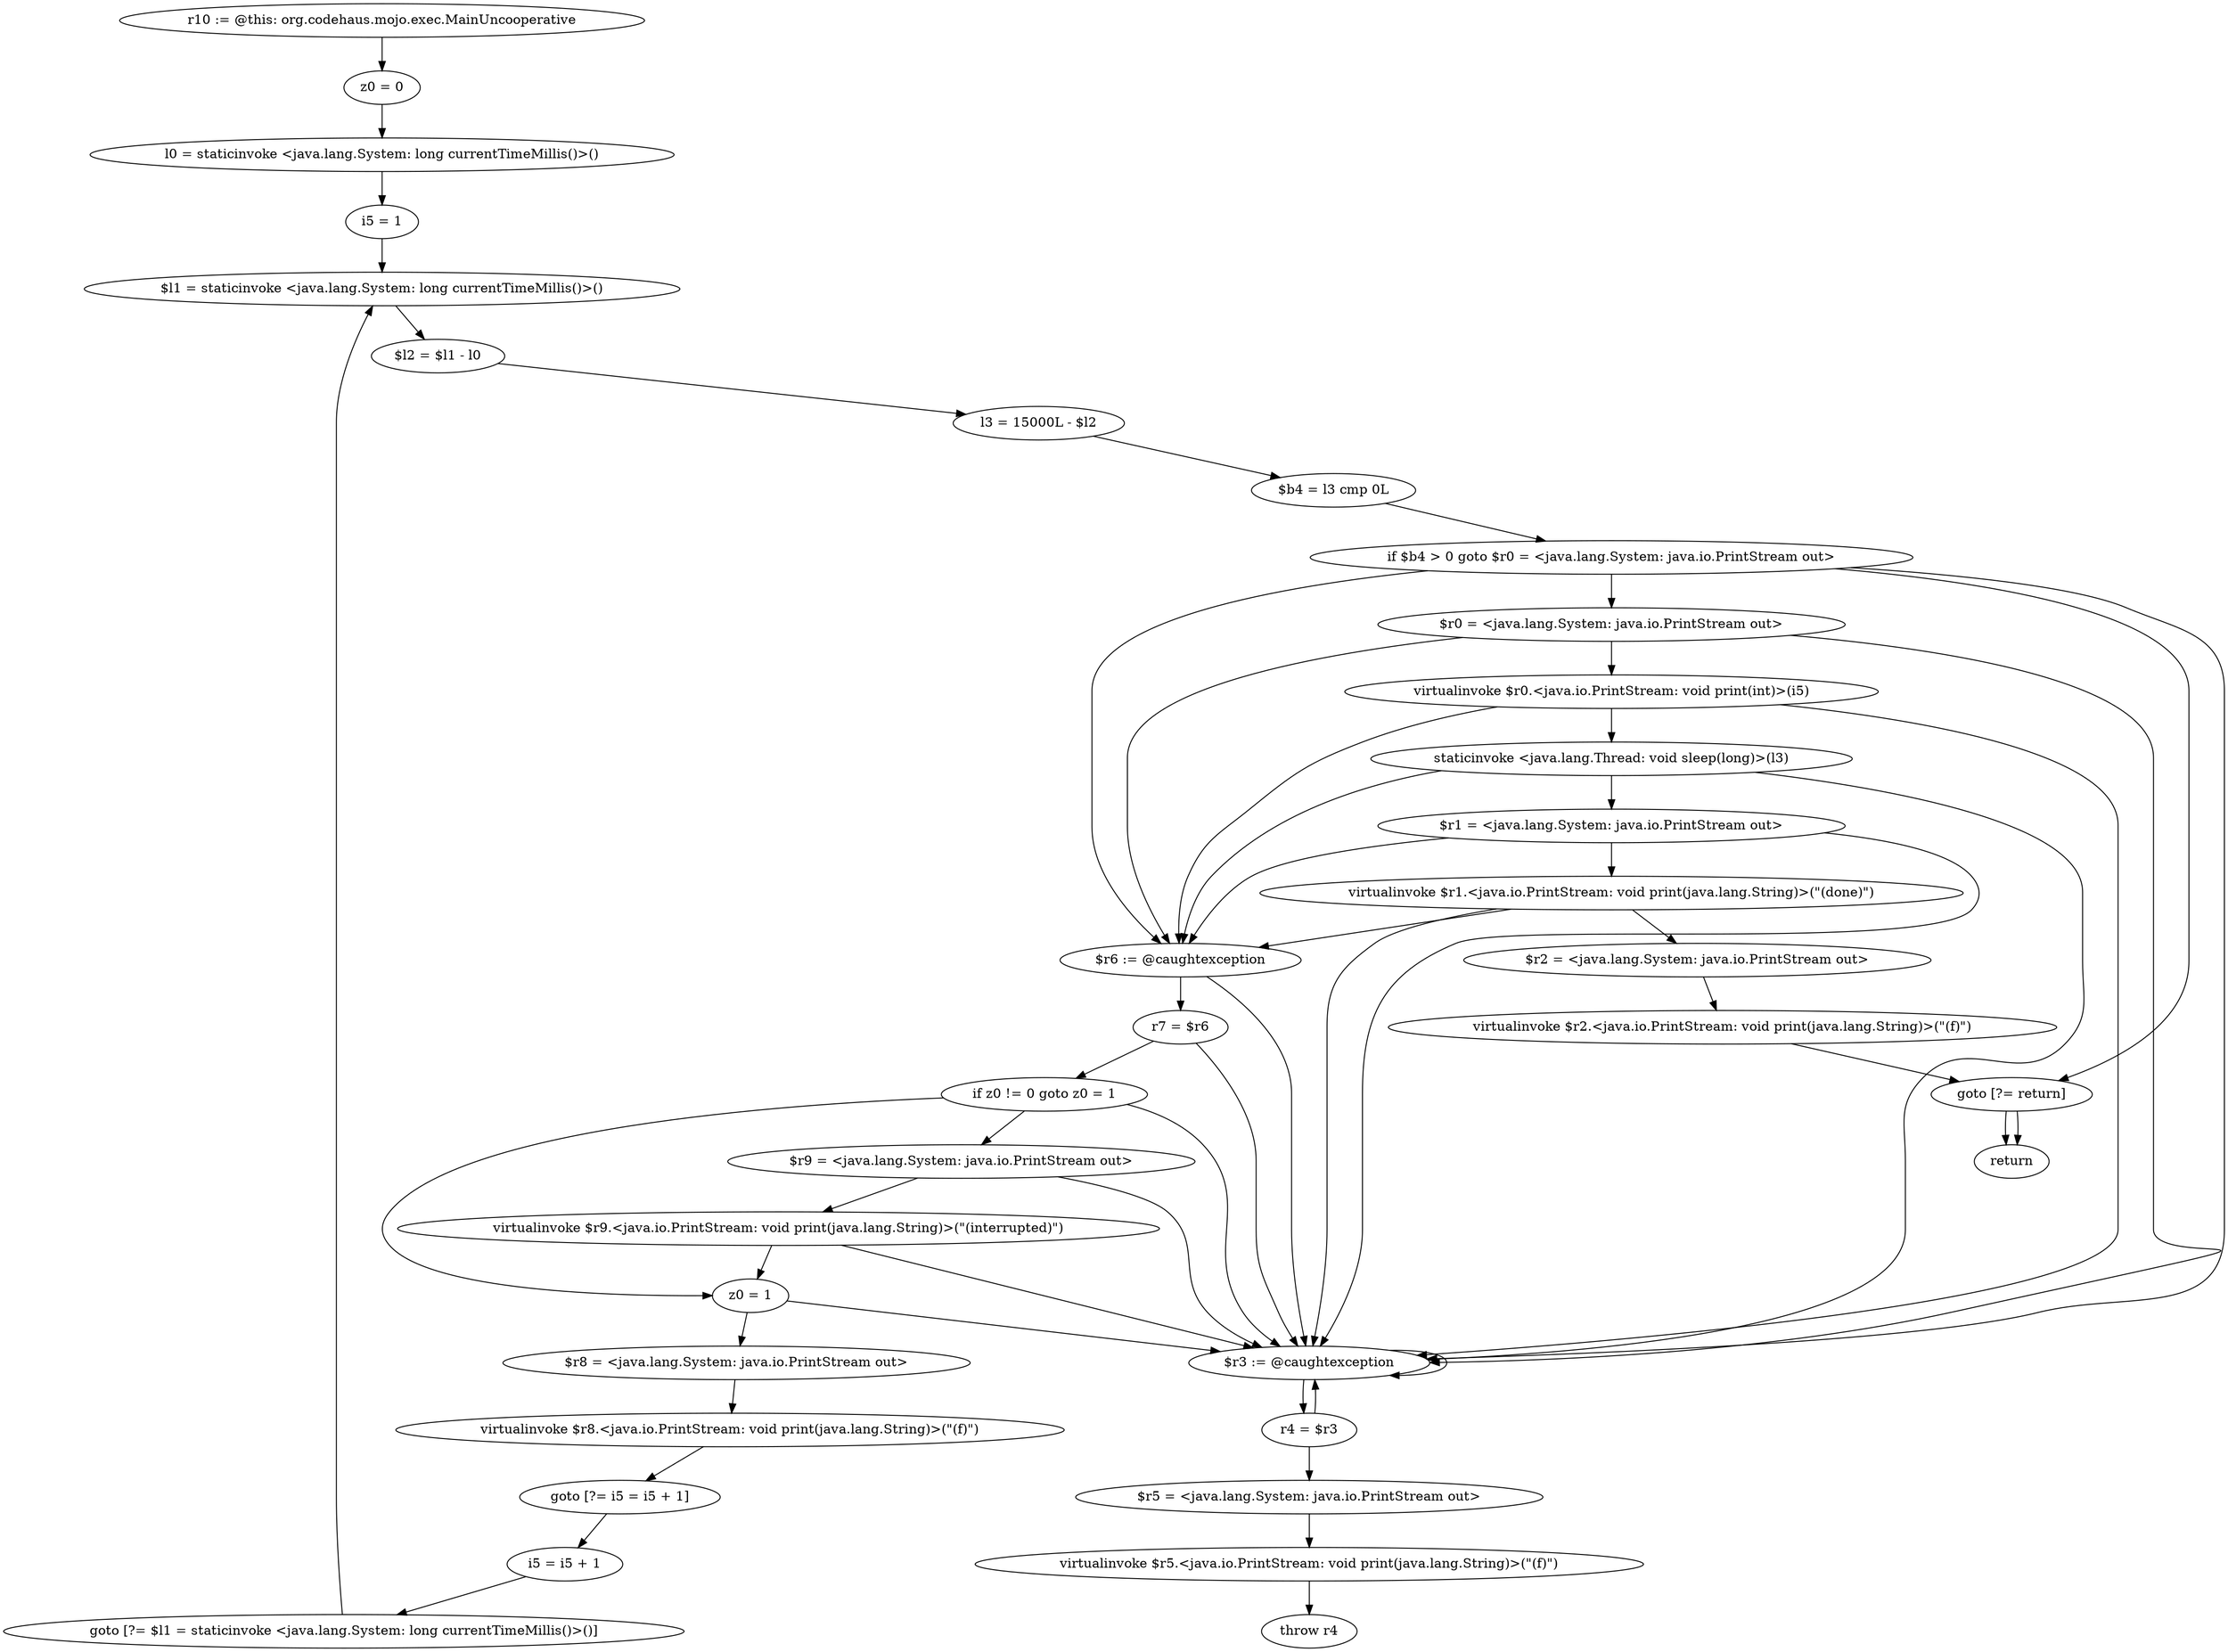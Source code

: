 digraph "unitGraph" {
    "r10 := @this: org.codehaus.mojo.exec.MainUncooperative"
    "z0 = 0"
    "l0 = staticinvoke <java.lang.System: long currentTimeMillis()>()"
    "i5 = 1"
    "$l1 = staticinvoke <java.lang.System: long currentTimeMillis()>()"
    "$l2 = $l1 - l0"
    "l3 = 15000L - $l2"
    "$b4 = l3 cmp 0L"
    "if $b4 > 0 goto $r0 = <java.lang.System: java.io.PrintStream out>"
    "goto [?= return]"
    "$r0 = <java.lang.System: java.io.PrintStream out>"
    "virtualinvoke $r0.<java.io.PrintStream: void print(int)>(i5)"
    "staticinvoke <java.lang.Thread: void sleep(long)>(l3)"
    "$r1 = <java.lang.System: java.io.PrintStream out>"
    "virtualinvoke $r1.<java.io.PrintStream: void print(java.lang.String)>(\"(done)\")"
    "$r2 = <java.lang.System: java.io.PrintStream out>"
    "virtualinvoke $r2.<java.io.PrintStream: void print(java.lang.String)>(\"(f)\")"
    "$r6 := @caughtexception"
    "r7 = $r6"
    "if z0 != 0 goto z0 = 1"
    "$r9 = <java.lang.System: java.io.PrintStream out>"
    "virtualinvoke $r9.<java.io.PrintStream: void print(java.lang.String)>(\"(interrupted)\")"
    "z0 = 1"
    "$r8 = <java.lang.System: java.io.PrintStream out>"
    "virtualinvoke $r8.<java.io.PrintStream: void print(java.lang.String)>(\"(f)\")"
    "goto [?= i5 = i5 + 1]"
    "$r3 := @caughtexception"
    "r4 = $r3"
    "$r5 = <java.lang.System: java.io.PrintStream out>"
    "virtualinvoke $r5.<java.io.PrintStream: void print(java.lang.String)>(\"(f)\")"
    "throw r4"
    "i5 = i5 + 1"
    "goto [?= $l1 = staticinvoke <java.lang.System: long currentTimeMillis()>()]"
    "return"
    "r10 := @this: org.codehaus.mojo.exec.MainUncooperative"->"z0 = 0";
    "z0 = 0"->"l0 = staticinvoke <java.lang.System: long currentTimeMillis()>()";
    "l0 = staticinvoke <java.lang.System: long currentTimeMillis()>()"->"i5 = 1";
    "i5 = 1"->"$l1 = staticinvoke <java.lang.System: long currentTimeMillis()>()";
    "$l1 = staticinvoke <java.lang.System: long currentTimeMillis()>()"->"$l2 = $l1 - l0";
    "$l2 = $l1 - l0"->"l3 = 15000L - $l2";
    "l3 = 15000L - $l2"->"$b4 = l3 cmp 0L";
    "$b4 = l3 cmp 0L"->"if $b4 > 0 goto $r0 = <java.lang.System: java.io.PrintStream out>";
    "if $b4 > 0 goto $r0 = <java.lang.System: java.io.PrintStream out>"->"goto [?= return]";
    "if $b4 > 0 goto $r0 = <java.lang.System: java.io.PrintStream out>"->"$r0 = <java.lang.System: java.io.PrintStream out>";
    "if $b4 > 0 goto $r0 = <java.lang.System: java.io.PrintStream out>"->"$r6 := @caughtexception";
    "if $b4 > 0 goto $r0 = <java.lang.System: java.io.PrintStream out>"->"$r3 := @caughtexception";
    "goto [?= return]"->"return";
    "$r0 = <java.lang.System: java.io.PrintStream out>"->"$r6 := @caughtexception";
    "$r0 = <java.lang.System: java.io.PrintStream out>"->"$r3 := @caughtexception";
    "$r0 = <java.lang.System: java.io.PrintStream out>"->"virtualinvoke $r0.<java.io.PrintStream: void print(int)>(i5)";
    "virtualinvoke $r0.<java.io.PrintStream: void print(int)>(i5)"->"$r6 := @caughtexception";
    "virtualinvoke $r0.<java.io.PrintStream: void print(int)>(i5)"->"$r3 := @caughtexception";
    "virtualinvoke $r0.<java.io.PrintStream: void print(int)>(i5)"->"staticinvoke <java.lang.Thread: void sleep(long)>(l3)";
    "staticinvoke <java.lang.Thread: void sleep(long)>(l3)"->"$r6 := @caughtexception";
    "staticinvoke <java.lang.Thread: void sleep(long)>(l3)"->"$r3 := @caughtexception";
    "staticinvoke <java.lang.Thread: void sleep(long)>(l3)"->"$r1 = <java.lang.System: java.io.PrintStream out>";
    "$r1 = <java.lang.System: java.io.PrintStream out>"->"$r6 := @caughtexception";
    "$r1 = <java.lang.System: java.io.PrintStream out>"->"$r3 := @caughtexception";
    "$r1 = <java.lang.System: java.io.PrintStream out>"->"virtualinvoke $r1.<java.io.PrintStream: void print(java.lang.String)>(\"(done)\")";
    "virtualinvoke $r1.<java.io.PrintStream: void print(java.lang.String)>(\"(done)\")"->"$r6 := @caughtexception";
    "virtualinvoke $r1.<java.io.PrintStream: void print(java.lang.String)>(\"(done)\")"->"$r3 := @caughtexception";
    "virtualinvoke $r1.<java.io.PrintStream: void print(java.lang.String)>(\"(done)\")"->"$r2 = <java.lang.System: java.io.PrintStream out>";
    "$r2 = <java.lang.System: java.io.PrintStream out>"->"virtualinvoke $r2.<java.io.PrintStream: void print(java.lang.String)>(\"(f)\")";
    "virtualinvoke $r2.<java.io.PrintStream: void print(java.lang.String)>(\"(f)\")"->"goto [?= return]";
    "goto [?= return]"->"return";
    "$r6 := @caughtexception"->"r7 = $r6";
    "$r6 := @caughtexception"->"$r3 := @caughtexception";
    "r7 = $r6"->"if z0 != 0 goto z0 = 1";
    "r7 = $r6"->"$r3 := @caughtexception";
    "if z0 != 0 goto z0 = 1"->"$r9 = <java.lang.System: java.io.PrintStream out>";
    "if z0 != 0 goto z0 = 1"->"z0 = 1";
    "if z0 != 0 goto z0 = 1"->"$r3 := @caughtexception";
    "$r9 = <java.lang.System: java.io.PrintStream out>"->"virtualinvoke $r9.<java.io.PrintStream: void print(java.lang.String)>(\"(interrupted)\")";
    "$r9 = <java.lang.System: java.io.PrintStream out>"->"$r3 := @caughtexception";
    "virtualinvoke $r9.<java.io.PrintStream: void print(java.lang.String)>(\"(interrupted)\")"->"z0 = 1";
    "virtualinvoke $r9.<java.io.PrintStream: void print(java.lang.String)>(\"(interrupted)\")"->"$r3 := @caughtexception";
    "z0 = 1"->"$r8 = <java.lang.System: java.io.PrintStream out>";
    "z0 = 1"->"$r3 := @caughtexception";
    "$r8 = <java.lang.System: java.io.PrintStream out>"->"virtualinvoke $r8.<java.io.PrintStream: void print(java.lang.String)>(\"(f)\")";
    "virtualinvoke $r8.<java.io.PrintStream: void print(java.lang.String)>(\"(f)\")"->"goto [?= i5 = i5 + 1]";
    "goto [?= i5 = i5 + 1]"->"i5 = i5 + 1";
    "$r3 := @caughtexception"->"r4 = $r3";
    "$r3 := @caughtexception"->"$r3 := @caughtexception";
    "r4 = $r3"->"$r5 = <java.lang.System: java.io.PrintStream out>";
    "r4 = $r3"->"$r3 := @caughtexception";
    "$r5 = <java.lang.System: java.io.PrintStream out>"->"virtualinvoke $r5.<java.io.PrintStream: void print(java.lang.String)>(\"(f)\")";
    "virtualinvoke $r5.<java.io.PrintStream: void print(java.lang.String)>(\"(f)\")"->"throw r4";
    "i5 = i5 + 1"->"goto [?= $l1 = staticinvoke <java.lang.System: long currentTimeMillis()>()]";
    "goto [?= $l1 = staticinvoke <java.lang.System: long currentTimeMillis()>()]"->"$l1 = staticinvoke <java.lang.System: long currentTimeMillis()>()";
}

